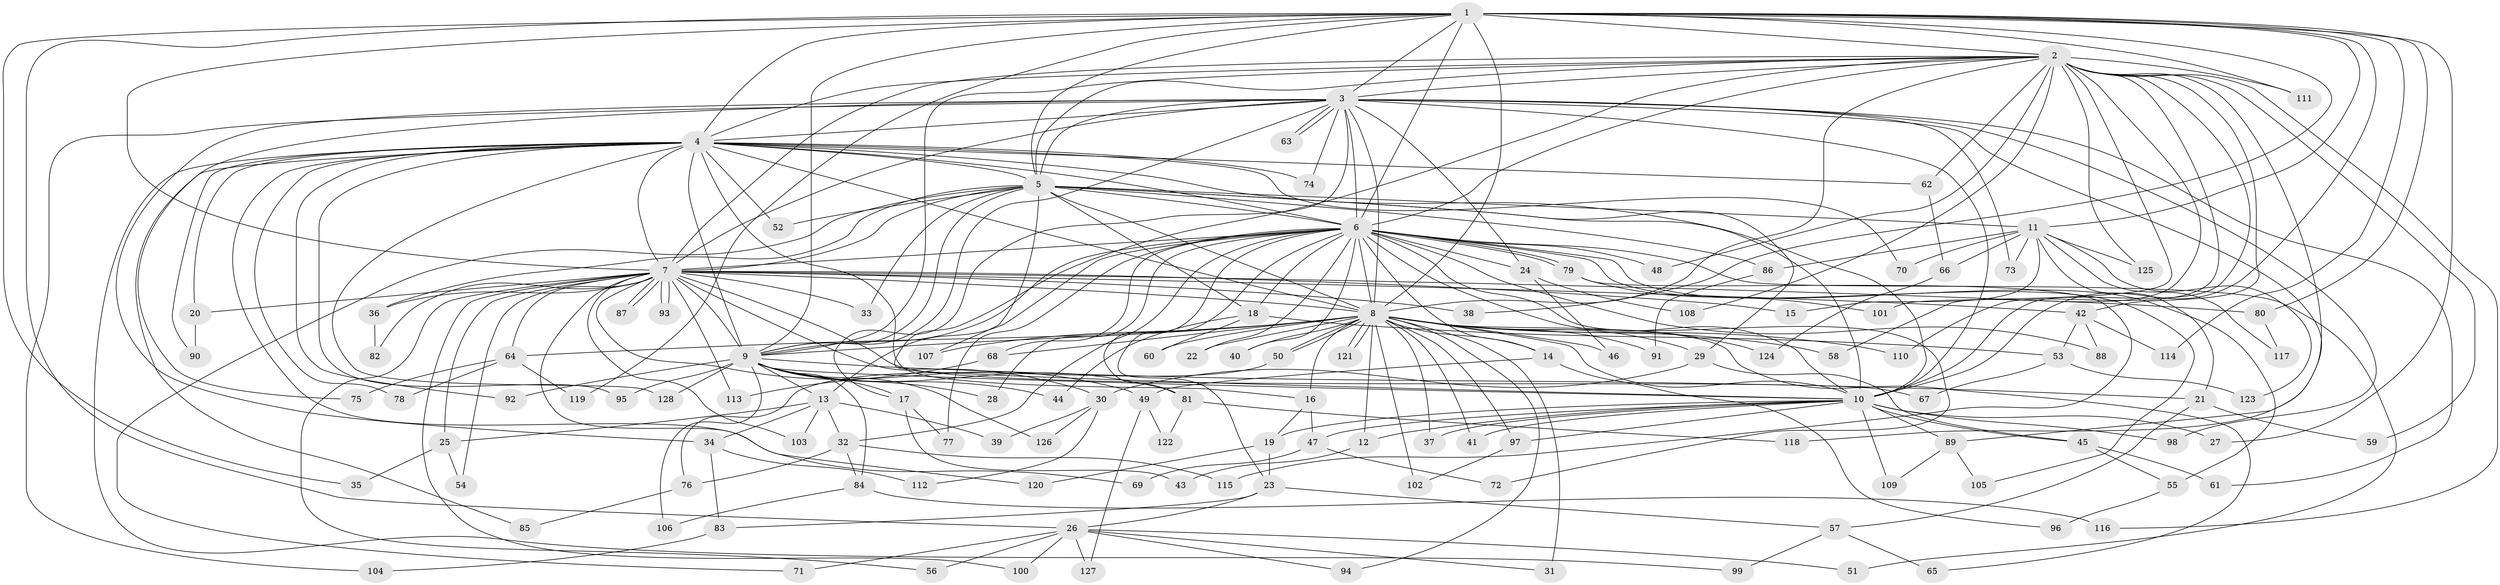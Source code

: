 // Generated by graph-tools (version 1.1) at 2025/35/03/09/25 02:35:07]
// undirected, 128 vertices, 281 edges
graph export_dot {
graph [start="1"]
  node [color=gray90,style=filled];
  1;
  2;
  3;
  4;
  5;
  6;
  7;
  8;
  9;
  10;
  11;
  12;
  13;
  14;
  15;
  16;
  17;
  18;
  19;
  20;
  21;
  22;
  23;
  24;
  25;
  26;
  27;
  28;
  29;
  30;
  31;
  32;
  33;
  34;
  35;
  36;
  37;
  38;
  39;
  40;
  41;
  42;
  43;
  44;
  45;
  46;
  47;
  48;
  49;
  50;
  51;
  52;
  53;
  54;
  55;
  56;
  57;
  58;
  59;
  60;
  61;
  62;
  63;
  64;
  65;
  66;
  67;
  68;
  69;
  70;
  71;
  72;
  73;
  74;
  75;
  76;
  77;
  78;
  79;
  80;
  81;
  82;
  83;
  84;
  85;
  86;
  87;
  88;
  89;
  90;
  91;
  92;
  93;
  94;
  95;
  96;
  97;
  98;
  99;
  100;
  101;
  102;
  103;
  104;
  105;
  106;
  107;
  108;
  109;
  110;
  111;
  112;
  113;
  114;
  115;
  116;
  117;
  118;
  119;
  120;
  121;
  122;
  123;
  124;
  125;
  126;
  127;
  128;
  1 -- 2;
  1 -- 3;
  1 -- 4;
  1 -- 5;
  1 -- 6;
  1 -- 7;
  1 -- 8;
  1 -- 9;
  1 -- 10;
  1 -- 11;
  1 -- 26;
  1 -- 27;
  1 -- 35;
  1 -- 38;
  1 -- 80;
  1 -- 111;
  1 -- 114;
  1 -- 119;
  2 -- 3;
  2 -- 4;
  2 -- 5;
  2 -- 6;
  2 -- 7;
  2 -- 8;
  2 -- 9;
  2 -- 10;
  2 -- 30;
  2 -- 42;
  2 -- 48;
  2 -- 58;
  2 -- 59;
  2 -- 62;
  2 -- 101;
  2 -- 108;
  2 -- 110;
  2 -- 111;
  2 -- 116;
  2 -- 118;
  2 -- 125;
  3 -- 4;
  3 -- 5;
  3 -- 6;
  3 -- 7;
  3 -- 8;
  3 -- 9;
  3 -- 10;
  3 -- 17;
  3 -- 24;
  3 -- 34;
  3 -- 61;
  3 -- 63;
  3 -- 63;
  3 -- 73;
  3 -- 74;
  3 -- 75;
  3 -- 89;
  3 -- 98;
  3 -- 104;
  4 -- 5;
  4 -- 6;
  4 -- 7;
  4 -- 8;
  4 -- 9;
  4 -- 10;
  4 -- 16;
  4 -- 20;
  4 -- 52;
  4 -- 62;
  4 -- 69;
  4 -- 70;
  4 -- 74;
  4 -- 78;
  4 -- 85;
  4 -- 90;
  4 -- 92;
  4 -- 95;
  4 -- 99;
  4 -- 128;
  5 -- 6;
  5 -- 7;
  5 -- 8;
  5 -- 9;
  5 -- 10;
  5 -- 11;
  5 -- 18;
  5 -- 29;
  5 -- 33;
  5 -- 36;
  5 -- 52;
  5 -- 71;
  5 -- 86;
  5 -- 107;
  6 -- 7;
  6 -- 8;
  6 -- 9;
  6 -- 10;
  6 -- 13;
  6 -- 14;
  6 -- 18;
  6 -- 22;
  6 -- 23;
  6 -- 24;
  6 -- 28;
  6 -- 32;
  6 -- 40;
  6 -- 48;
  6 -- 51;
  6 -- 55;
  6 -- 68;
  6 -- 72;
  6 -- 77;
  6 -- 79;
  6 -- 79;
  6 -- 81;
  6 -- 88;
  6 -- 105;
  7 -- 8;
  7 -- 9;
  7 -- 10;
  7 -- 15;
  7 -- 20;
  7 -- 25;
  7 -- 33;
  7 -- 36;
  7 -- 38;
  7 -- 42;
  7 -- 49;
  7 -- 54;
  7 -- 56;
  7 -- 64;
  7 -- 67;
  7 -- 80;
  7 -- 82;
  7 -- 87;
  7 -- 87;
  7 -- 93;
  7 -- 93;
  7 -- 100;
  7 -- 103;
  7 -- 113;
  7 -- 120;
  8 -- 9;
  8 -- 10;
  8 -- 12;
  8 -- 14;
  8 -- 16;
  8 -- 22;
  8 -- 29;
  8 -- 31;
  8 -- 37;
  8 -- 40;
  8 -- 41;
  8 -- 46;
  8 -- 50;
  8 -- 50;
  8 -- 58;
  8 -- 60;
  8 -- 64;
  8 -- 65;
  8 -- 68;
  8 -- 91;
  8 -- 94;
  8 -- 97;
  8 -- 102;
  8 -- 107;
  8 -- 110;
  8 -- 121;
  8 -- 121;
  8 -- 124;
  9 -- 10;
  9 -- 13;
  9 -- 17;
  9 -- 21;
  9 -- 28;
  9 -- 44;
  9 -- 81;
  9 -- 84;
  9 -- 92;
  9 -- 95;
  9 -- 106;
  9 -- 126;
  9 -- 128;
  10 -- 12;
  10 -- 19;
  10 -- 27;
  10 -- 37;
  10 -- 41;
  10 -- 45;
  10 -- 47;
  10 -- 89;
  10 -- 97;
  10 -- 98;
  10 -- 109;
  11 -- 15;
  11 -- 21;
  11 -- 66;
  11 -- 70;
  11 -- 73;
  11 -- 86;
  11 -- 117;
  11 -- 123;
  11 -- 125;
  12 -- 43;
  13 -- 25;
  13 -- 32;
  13 -- 34;
  13 -- 39;
  13 -- 103;
  14 -- 49;
  14 -- 96;
  16 -- 19;
  16 -- 47;
  17 -- 43;
  17 -- 77;
  18 -- 44;
  18 -- 53;
  18 -- 60;
  19 -- 23;
  19 -- 120;
  20 -- 90;
  21 -- 57;
  21 -- 59;
  23 -- 26;
  23 -- 57;
  23 -- 83;
  24 -- 46;
  24 -- 108;
  25 -- 35;
  25 -- 54;
  26 -- 31;
  26 -- 51;
  26 -- 56;
  26 -- 71;
  26 -- 94;
  26 -- 100;
  26 -- 127;
  29 -- 30;
  29 -- 45;
  30 -- 39;
  30 -- 112;
  30 -- 126;
  32 -- 76;
  32 -- 84;
  32 -- 115;
  34 -- 83;
  34 -- 112;
  36 -- 82;
  42 -- 53;
  42 -- 88;
  42 -- 114;
  45 -- 55;
  45 -- 61;
  47 -- 69;
  47 -- 72;
  49 -- 122;
  49 -- 127;
  50 -- 76;
  53 -- 67;
  53 -- 123;
  55 -- 96;
  57 -- 65;
  57 -- 99;
  62 -- 66;
  64 -- 75;
  64 -- 78;
  64 -- 119;
  66 -- 124;
  68 -- 113;
  76 -- 85;
  79 -- 101;
  79 -- 115;
  80 -- 117;
  81 -- 118;
  81 -- 122;
  83 -- 104;
  84 -- 106;
  84 -- 116;
  86 -- 91;
  89 -- 105;
  89 -- 109;
  97 -- 102;
}
